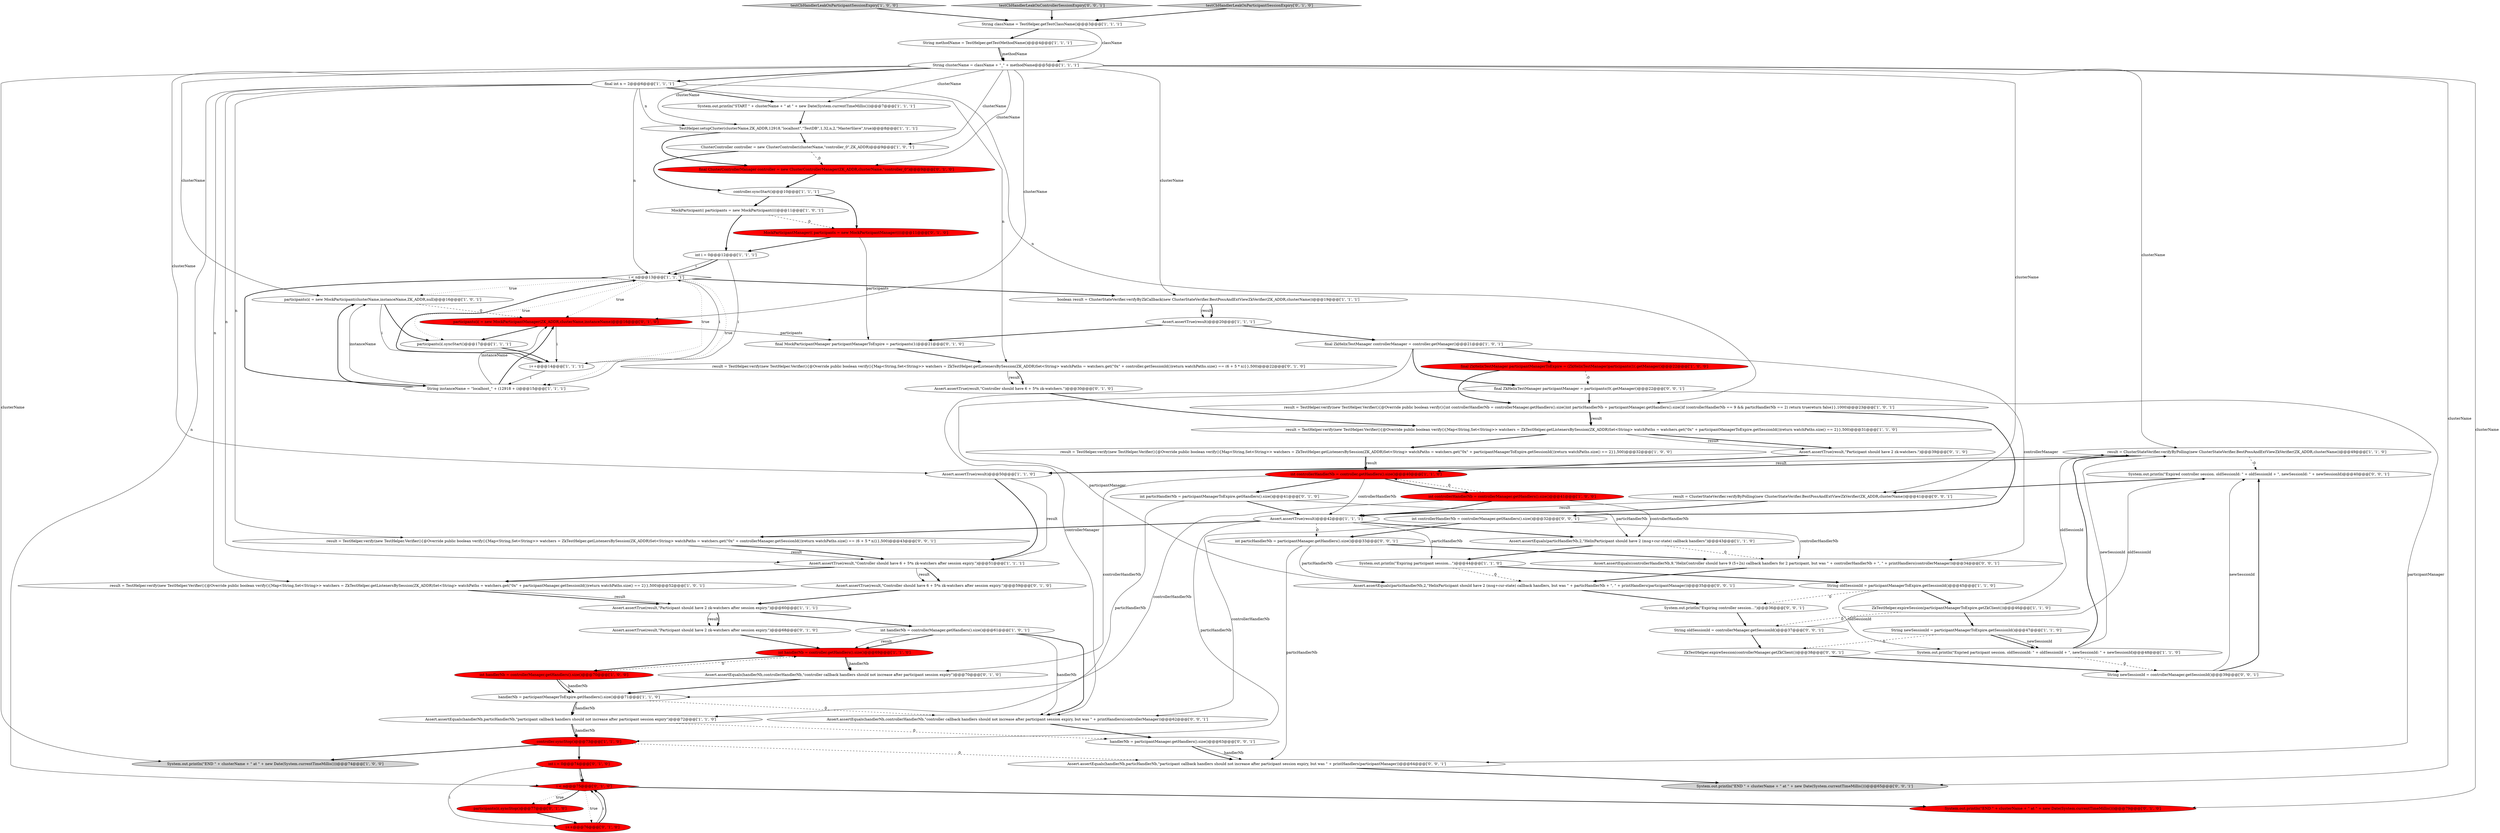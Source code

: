 digraph {
25 [style = filled, label = "result = ClusterStateVerifier.verifyByPolling(new ClusterStateVerifier.BestPossAndExtViewZkVerifier(ZK_ADDR,clusterName))@@@49@@@['1', '1', '0']", fillcolor = white, shape = ellipse image = "AAA0AAABBB1BBB"];
52 [style = filled, label = "Assert.assertTrue(result,\"Participant should have 2 zk-watchers after session expiry.\")@@@68@@@['0', '1', '0']", fillcolor = white, shape = ellipse image = "AAA0AAABBB2BBB"];
11 [style = filled, label = "int handlerNb = controllerManager.getHandlers().size()@@@61@@@['1', '0', '1']", fillcolor = white, shape = ellipse image = "AAA0AAABBB1BBB"];
15 [style = filled, label = "ClusterController controller = new ClusterController(clusterName,\"controller_0\",ZK_ADDR)@@@9@@@['1', '0', '1']", fillcolor = white, shape = ellipse image = "AAA0AAABBB1BBB"];
6 [style = filled, label = "String oldSessionId = participantManagerToExpire.getSessionId()@@@45@@@['1', '1', '0']", fillcolor = white, shape = ellipse image = "AAA0AAABBB1BBB"];
69 [style = filled, label = "Assert.assertEquals(handlerNb,controllerHandlerNb,\"controller callback handlers should not increase after participant session expiry, but was \" + printHandlers(controllerManager))@@@62@@@['0', '0', '1']", fillcolor = white, shape = ellipse image = "AAA0AAABBB3BBB"];
43 [style = filled, label = "result = TestHelper.verify(new TestHelper.Verifier(){@Override public boolean verify(){Map<String,Set<String>> watchers = ZkTestHelper.getListenersBySession(ZK_ADDR)Set<String> watchPaths = watchers.get(\"0x\" + participantManager.getSessionId())return watchPaths.size() == 2}},500)@@@52@@@['1', '0', '1']", fillcolor = white, shape = ellipse image = "AAA0AAABBB1BBB"];
76 [style = filled, label = "String newSessionId = controllerManager.getSessionId()@@@39@@@['0', '0', '1']", fillcolor = white, shape = ellipse image = "AAA0AAABBB3BBB"];
0 [style = filled, label = "result = TestHelper.verify(new TestHelper.Verifier(){@Override public boolean verify(){Map<String,Set<String>> watchers = ZkTestHelper.getListenersBySession(ZK_ADDR)Set<String> watchPaths = watchers.get(\"0x\" + participantManagerToExpire.getSessionId())return watchPaths.size() == 2}},500)@@@31@@@['1', '1', '0']", fillcolor = white, shape = ellipse image = "AAA0AAABBB1BBB"];
1 [style = filled, label = "Assert.assertEquals(particHandlerNb,2,\"HelixParticipant should have 2 (msg+cur-state) callback handlers\")@@@43@@@['1', '1', '0']", fillcolor = white, shape = ellipse image = "AAA0AAABBB1BBB"];
14 [style = filled, label = "result = TestHelper.verify(new TestHelper.Verifier(){@Override public boolean verify(){Map<String,Set<String>> watchers = ZkTestHelper.getListenersBySession(ZK_ADDR)Set<String> watchPaths = watchers.get(\"0x\" + participantManagerToExpire.getSessionId())return watchPaths.size() == 2}},500)@@@32@@@['1', '0', '0']", fillcolor = white, shape = ellipse image = "AAA0AAABBB1BBB"];
42 [style = filled, label = "boolean result = ClusterStateVerifier.verifyByZkCallback(new ClusterStateVerifier.BestPossAndExtViewZkVerifier(ZK_ADDR,clusterName))@@@19@@@['1', '1', '1']", fillcolor = white, shape = ellipse image = "AAA0AAABBB1BBB"];
64 [style = filled, label = "int particHandlerNb = participantManager.getHandlers().size()@@@33@@@['0', '0', '1']", fillcolor = white, shape = ellipse image = "AAA0AAABBB3BBB"];
20 [style = filled, label = "participants(i( = new MockParticipant(clusterName,instanceName,ZK_ADDR,null)@@@16@@@['1', '0', '1']", fillcolor = white, shape = ellipse image = "AAA0AAABBB1BBB"];
58 [style = filled, label = "MockParticipantManager(( participants = new MockParticipantManager((((@@@11@@@['0', '1', '0']", fillcolor = red, shape = ellipse image = "AAA1AAABBB2BBB"];
67 [style = filled, label = "final ZkHelixTestManager participantManager = participants(0(.getManager()@@@22@@@['0', '0', '1']", fillcolor = white, shape = ellipse image = "AAA0AAABBB3BBB"];
59 [style = filled, label = "int i = 0@@@74@@@['0', '1', '0']", fillcolor = red, shape = ellipse image = "AAA1AAABBB2BBB"];
62 [style = filled, label = "Assert.assertEquals(controllerHandlerNb,9,\"HelixController should have 9 (5+2n) callback handlers for 2 participant, but was \" + controllerHandlerNb + \", \" + printHandlers(controllerManager))@@@34@@@['0', '0', '1']", fillcolor = white, shape = ellipse image = "AAA0AAABBB3BBB"];
35 [style = filled, label = "ZkTestHelper.expireSession(participantManagerToExpire.getZkClient())@@@46@@@['1', '1', '0']", fillcolor = white, shape = ellipse image = "AAA0AAABBB1BBB"];
38 [style = filled, label = "MockParticipant(( participants = new MockParticipant((((@@@11@@@['1', '0', '1']", fillcolor = white, shape = ellipse image = "AAA0AAABBB1BBB"];
30 [style = filled, label = "Assert.assertTrue(result)@@@42@@@['1', '1', '1']", fillcolor = white, shape = ellipse image = "AAA0AAABBB1BBB"];
37 [style = filled, label = "TestHelper.setupCluster(clusterName,ZK_ADDR,12918,\"localhost\",\"TestDB\",1,32,n,2,\"MasterSlave\",true)@@@8@@@['1', '1', '1']", fillcolor = white, shape = ellipse image = "AAA0AAABBB1BBB"];
2 [style = filled, label = "controller.syncStop()@@@73@@@['1', '1', '0']", fillcolor = red, shape = ellipse image = "AAA1AAABBB1BBB"];
12 [style = filled, label = "System.out.println(\"END \" + clusterName + \" at \" + new Date(System.currentTimeMillis()))@@@74@@@['1', '0', '0']", fillcolor = lightgray, shape = ellipse image = "AAA0AAABBB1BBB"];
16 [style = filled, label = "Assert.assertEquals(handlerNb,particHandlerNb,\"participant callback handlers should not increase after participant session expiry\")@@@72@@@['1', '1', '0']", fillcolor = white, shape = ellipse image = "AAA0AAABBB1BBB"];
44 [style = filled, label = "final MockParticipantManager participantManagerToExpire = participants(1(@@@21@@@['0', '1', '0']", fillcolor = white, shape = ellipse image = "AAA0AAABBB2BBB"];
17 [style = filled, label = "testCbHandlerLeakOnParticipantSessionExpiry['1', '0', '0']", fillcolor = lightgray, shape = diamond image = "AAA0AAABBB1BBB"];
65 [style = filled, label = "result = TestHelper.verify(new TestHelper.Verifier(){@Override public boolean verify(){Map<String,Set<String>> watchers = ZkTestHelper.getListenersBySession(ZK_ADDR)Set<String> watchPaths = watchers.get(\"0x\" + controllerManager.getSessionId())return watchPaths.size() == (6 + 5 * n)}},500)@@@43@@@['0', '0', '1']", fillcolor = white, shape = ellipse image = "AAA0AAABBB3BBB"];
63 [style = filled, label = "testCbHandlerLeakOnControllerSessionExpiry['0', '0', '1']", fillcolor = lightgray, shape = diamond image = "AAA0AAABBB3BBB"];
68 [style = filled, label = "int controllerHandlerNb = controllerManager.getHandlers().size()@@@32@@@['0', '0', '1']", fillcolor = white, shape = ellipse image = "AAA0AAABBB3BBB"];
60 [style = filled, label = "participants(i(.syncStop()@@@77@@@['0', '1', '0']", fillcolor = red, shape = ellipse image = "AAA1AAABBB2BBB"];
70 [style = filled, label = "handlerNb = participantManager.getHandlers().size()@@@63@@@['0', '0', '1']", fillcolor = white, shape = ellipse image = "AAA0AAABBB3BBB"];
51 [style = filled, label = "i < n@@@75@@@['0', '1', '0']", fillcolor = red, shape = diamond image = "AAA1AAABBB2BBB"];
8 [style = filled, label = "final ZkHelixTestManager participantManagerToExpire = (ZkHelixTestManager)participants(1(.getManager()@@@22@@@['1', '0', '0']", fillcolor = red, shape = ellipse image = "AAA1AAABBB1BBB"];
73 [style = filled, label = "result = ClusterStateVerifier.verifyByPolling(new ClusterStateVerifier.BestPossAndExtViewZkVerifier(ZK_ADDR,clusterName))@@@41@@@['0', '0', '1']", fillcolor = white, shape = ellipse image = "AAA0AAABBB3BBB"];
41 [style = filled, label = "final ZkHelixTestManager controllerManager = controller.getManager()@@@21@@@['1', '0', '1']", fillcolor = white, shape = ellipse image = "AAA0AAABBB1BBB"];
26 [style = filled, label = "int i = 0@@@12@@@['1', '1', '1']", fillcolor = white, shape = ellipse image = "AAA0AAABBB1BBB"];
32 [style = filled, label = "i < n@@@13@@@['1', '1', '1']", fillcolor = white, shape = diamond image = "AAA0AAABBB1BBB"];
10 [style = filled, label = "System.out.println(\"Expiring participant session...\")@@@44@@@['1', '1', '0']", fillcolor = white, shape = ellipse image = "AAA0AAABBB1BBB"];
39 [style = filled, label = "controller.syncStart()@@@10@@@['1', '1', '1']", fillcolor = white, shape = ellipse image = "AAA0AAABBB1BBB"];
47 [style = filled, label = "System.out.println(\"END \" + clusterName + \" at \" + new Date(System.currentTimeMillis()))@@@79@@@['0', '1', '0']", fillcolor = red, shape = ellipse image = "AAA1AAABBB2BBB"];
57 [style = filled, label = "int particHandlerNb = participantManagerToExpire.getHandlers().size()@@@41@@@['0', '1', '0']", fillcolor = white, shape = ellipse image = "AAA0AAABBB2BBB"];
27 [style = filled, label = "Assert.assertTrue(result,\"Controller should have 6 + 5*n zk-watchers after session expiry.\")@@@51@@@['1', '1', '1']", fillcolor = white, shape = ellipse image = "AAA0AAABBB1BBB"];
22 [style = filled, label = "String newSessionId = participantManagerToExpire.getSessionId()@@@47@@@['1', '1', '0']", fillcolor = white, shape = ellipse image = "AAA0AAABBB1BBB"];
53 [style = filled, label = "participants(i( = new MockParticipantManager(ZK_ADDR,clusterName,instanceName)@@@16@@@['0', '1', '0']", fillcolor = red, shape = ellipse image = "AAA1AAABBB2BBB"];
21 [style = filled, label = "System.out.println(\"START \" + clusterName + \" at \" + new Date(System.currentTimeMillis()))@@@7@@@['1', '1', '1']", fillcolor = white, shape = ellipse image = "AAA0AAABBB1BBB"];
50 [style = filled, label = "i++@@@76@@@['0', '1', '0']", fillcolor = red, shape = ellipse image = "AAA1AAABBB2BBB"];
56 [style = filled, label = "Assert.assertTrue(result,\"Controller should have 6 + 5*n zk-watchers after session expiry.\")@@@59@@@['0', '1', '0']", fillcolor = white, shape = ellipse image = "AAA0AAABBB2BBB"];
66 [style = filled, label = "System.out.println(\"Expired controller session. oldSessionId: \" + oldSessionId + \", newSessionId: \" + newSessionId)@@@40@@@['0', '0', '1']", fillcolor = white, shape = ellipse image = "AAA0AAABBB3BBB"];
3 [style = filled, label = "Assert.assertTrue(result)@@@50@@@['1', '1', '0']", fillcolor = white, shape = ellipse image = "AAA0AAABBB1BBB"];
55 [style = filled, label = "final ClusterControllerManager controller = new ClusterControllerManager(ZK_ADDR,clusterName,\"controller_0\")@@@9@@@['0', '1', '0']", fillcolor = red, shape = ellipse image = "AAA1AAABBB2BBB"];
28 [style = filled, label = "int handlerNb = controller.getHandlers().size()@@@69@@@['1', '1', '0']", fillcolor = red, shape = ellipse image = "AAA1AAABBB1BBB"];
61 [style = filled, label = "String oldSessionId = controllerManager.getSessionId()@@@37@@@['0', '0', '1']", fillcolor = white, shape = ellipse image = "AAA0AAABBB3BBB"];
77 [style = filled, label = "System.out.println(\"END \" + clusterName + \" at \" + new Date(System.currentTimeMillis()))@@@65@@@['0', '0', '1']", fillcolor = lightgray, shape = ellipse image = "AAA0AAABBB3BBB"];
74 [style = filled, label = "Assert.assertEquals(handlerNb,particHandlerNb,\"participant callback handlers should not increase after participant session expiry, but was \" + printHandlers(participantManager))@@@64@@@['0', '0', '1']", fillcolor = white, shape = ellipse image = "AAA0AAABBB3BBB"];
75 [style = filled, label = "Assert.assertEquals(particHandlerNb,2,\"HelixParticipant should have 2 (msg+cur-state) callback handlers, but was \" + particHandlerNb + \", \" + printHandlers(participantManager))@@@35@@@['0', '0', '1']", fillcolor = white, shape = ellipse image = "AAA0AAABBB3BBB"];
13 [style = filled, label = "System.out.println(\"Expried participant session. oldSessionId: \" + oldSessionId + \", newSessionId: \" + newSessionId)@@@48@@@['1', '1', '0']", fillcolor = white, shape = ellipse image = "AAA0AAABBB1BBB"];
19 [style = filled, label = "String instanceName = \"localhost_\" + (12918 + i)@@@15@@@['1', '1', '1']", fillcolor = white, shape = ellipse image = "AAA0AAABBB1BBB"];
49 [style = filled, label = "Assert.assertEquals(handlerNb,controllerHandlerNb,\"controller callback handlers should not increase after participant session expiry\")@@@70@@@['0', '1', '0']", fillcolor = white, shape = ellipse image = "AAA0AAABBB2BBB"];
54 [style = filled, label = "testCbHandlerLeakOnParticipantSessionExpiry['0', '1', '0']", fillcolor = lightgray, shape = diamond image = "AAA0AAABBB2BBB"];
46 [style = filled, label = "Assert.assertTrue(result,\"Controller should have 6 + 5*n zk-watchers.\")@@@30@@@['0', '1', '0']", fillcolor = white, shape = ellipse image = "AAA0AAABBB2BBB"];
48 [style = filled, label = "Assert.assertTrue(result,\"Participant should have 2 zk-watchers.\")@@@39@@@['0', '1', '0']", fillcolor = white, shape = ellipse image = "AAA0AAABBB2BBB"];
9 [style = filled, label = "int controllerHandlerNb = controller.getHandlers().size()@@@40@@@['1', '1', '0']", fillcolor = red, shape = ellipse image = "AAA1AAABBB1BBB"];
18 [style = filled, label = "i++@@@14@@@['1', '1', '1']", fillcolor = white, shape = ellipse image = "AAA0AAABBB1BBB"];
29 [style = filled, label = "Assert.assertTrue(result,\"Participant should have 2 zk-watchers after session expiry.\")@@@60@@@['1', '1', '1']", fillcolor = white, shape = ellipse image = "AAA0AAABBB1BBB"];
33 [style = filled, label = "String methodName = TestHelper.getTestMethodName()@@@4@@@['1', '1', '1']", fillcolor = white, shape = ellipse image = "AAA0AAABBB1BBB"];
40 [style = filled, label = "String className = TestHelper.getTestClassName()@@@3@@@['1', '1', '1']", fillcolor = white, shape = ellipse image = "AAA0AAABBB1BBB"];
34 [style = filled, label = "int controllerHandlerNb = controllerManager.getHandlers().size()@@@41@@@['1', '0', '0']", fillcolor = red, shape = ellipse image = "AAA1AAABBB1BBB"];
4 [style = filled, label = "String clusterName = className + \"_\" + methodName@@@5@@@['1', '1', '1']", fillcolor = white, shape = ellipse image = "AAA0AAABBB1BBB"];
5 [style = filled, label = "final int n = 2@@@6@@@['1', '1', '1']", fillcolor = white, shape = ellipse image = "AAA0AAABBB1BBB"];
72 [style = filled, label = "System.out.println(\"Expiring controller session...\")@@@36@@@['0', '0', '1']", fillcolor = white, shape = ellipse image = "AAA0AAABBB3BBB"];
23 [style = filled, label = "handlerNb = participantManagerToExpire.getHandlers().size()@@@71@@@['1', '1', '0']", fillcolor = white, shape = ellipse image = "AAA0AAABBB1BBB"];
24 [style = filled, label = "result = TestHelper.verify(new TestHelper.Verifier(){@Override public boolean verify(){int controllerHandlerNb = controllerManager.getHandlers().size()int particHandlerNb = participantManager.getHandlers().size()if (controllerHandlerNb == 9 && particHandlerNb == 2) return truereturn false}},1000)@@@23@@@['1', '0', '1']", fillcolor = white, shape = ellipse image = "AAA0AAABBB1BBB"];
45 [style = filled, label = "result = TestHelper.verify(new TestHelper.Verifier(){@Override public boolean verify(){Map<String,Set<String>> watchers = ZkTestHelper.getListenersBySession(ZK_ADDR)Set<String> watchPaths = watchers.get(\"0x\" + controller.getSessionId())return watchPaths.size() == (6 + 5 * n)}},500)@@@22@@@['0', '1', '0']", fillcolor = white, shape = ellipse image = "AAA0AAABBB2BBB"];
71 [style = filled, label = "ZkTestHelper.expireSession(controllerManager.getZkClient())@@@38@@@['0', '0', '1']", fillcolor = white, shape = ellipse image = "AAA0AAABBB3BBB"];
31 [style = filled, label = "Assert.assertTrue(result)@@@20@@@['1', '1', '1']", fillcolor = white, shape = ellipse image = "AAA0AAABBB1BBB"];
7 [style = filled, label = "participants(i(.syncStart()@@@17@@@['1', '1', '1']", fillcolor = white, shape = ellipse image = "AAA0AAABBB1BBB"];
36 [style = filled, label = "int handlerNb = controllerManager.getHandlers().size()@@@70@@@['1', '0', '0']", fillcolor = red, shape = ellipse image = "AAA1AAABBB1BBB"];
56->29 [style = bold, label=""];
42->31 [style = solid, label="result"];
6->35 [style = bold, label=""];
46->0 [style = bold, label=""];
22->71 [style = dashed, label="0"];
41->8 [style = bold, label=""];
16->2 [style = solid, label="handlerNb"];
57->16 [style = solid, label="particHandlerNb"];
59->51 [style = bold, label=""];
11->69 [style = bold, label=""];
60->50 [style = bold, label=""];
37->15 [style = bold, label=""];
5->43 [style = solid, label="n"];
5->45 [style = solid, label="n"];
5->65 [style = solid, label="n"];
16->70 [style = dashed, label="0"];
37->55 [style = bold, label=""];
9->30 [style = solid, label="controllerHandlerNb"];
68->69 [style = solid, label="controllerHandlerNb"];
4->15 [style = solid, label="clusterName"];
3->27 [style = bold, label=""];
70->74 [style = solid, label="handlerNb"];
5->37 [style = solid, label="n"];
65->27 [style = solid, label="result"];
52->28 [style = bold, label=""];
4->53 [style = solid, label="clusterName"];
30->65 [style = bold, label=""];
59->50 [style = solid, label="i"];
76->66 [style = solid, label="newSessionId"];
0->14 [style = bold, label=""];
51->47 [style = bold, label=""];
41->67 [style = bold, label=""];
53->18 [style = solid, label="i"];
3->27 [style = solid, label="result"];
19->53 [style = solid, label="instanceName"];
2->74 [style = dashed, label="0"];
18->32 [style = bold, label=""];
39->38 [style = bold, label=""];
2->59 [style = bold, label=""];
66->73 [style = bold, label=""];
25->66 [style = dashed, label="0"];
43->29 [style = bold, label=""];
14->9 [style = bold, label=""];
38->26 [style = bold, label=""];
4->3 [style = solid, label="clusterName"];
70->74 [style = bold, label=""];
39->58 [style = bold, label=""];
22->13 [style = bold, label=""];
26->32 [style = solid, label="i"];
26->19 [style = solid, label="i"];
61->66 [style = solid, label="oldSessionId"];
13->25 [style = bold, label=""];
11->28 [style = bold, label=""];
26->32 [style = bold, label=""];
28->36 [style = bold, label=""];
4->37 [style = solid, label="clusterName"];
6->13 [style = solid, label="oldSessionId"];
40->4 [style = solid, label="className"];
4->77 [style = solid, label="clusterName"];
45->46 [style = solid, label="result"];
6->72 [style = dashed, label="0"];
24->0 [style = bold, label=""];
25->3 [style = solid, label="result"];
19->20 [style = bold, label=""];
29->52 [style = solid, label="result"];
25->3 [style = bold, label=""];
73->30 [style = bold, label=""];
67->75 [style = solid, label="participantManager"];
61->71 [style = bold, label=""];
42->31 [style = bold, label=""];
24->0 [style = solid, label="result"];
68->62 [style = solid, label="controllerHandlerNb"];
29->52 [style = bold, label=""];
19->20 [style = solid, label="instanceName"];
27->56 [style = bold, label=""];
5->21 [style = bold, label=""];
51->60 [style = dotted, label="true"];
21->37 [style = bold, label=""];
51->60 [style = bold, label=""];
65->27 [style = bold, label=""];
23->69 [style = dashed, label="0"];
63->40 [style = bold, label=""];
72->61 [style = bold, label=""];
57->30 [style = bold, label=""];
31->41 [style = bold, label=""];
0->48 [style = bold, label=""];
74->77 [style = bold, label=""];
35->25 [style = solid, label="oldSessionId"];
9->49 [style = solid, label="controllerHandlerNb"];
11->28 [style = solid, label="result"];
45->46 [style = bold, label=""];
20->7 [style = bold, label=""];
5->24 [style = solid, label="n"];
38->58 [style = dashed, label="0"];
32->42 [style = bold, label=""];
44->45 [style = bold, label=""];
29->11 [style = bold, label=""];
34->1 [style = solid, label="controllerHandlerNb"];
8->24 [style = bold, label=""];
4->42 [style = solid, label="clusterName"];
67->74 [style = solid, label="participantManager"];
54->40 [style = bold, label=""];
34->9 [style = dashed, label="0"];
32->18 [style = dotted, label="true"];
13->25 [style = solid, label="newSessionId"];
27->43 [style = bold, label=""];
18->32 [style = solid, label="i"];
27->56 [style = solid, label="result"];
62->75 [style = bold, label=""];
35->61 [style = dashed, label="0"];
33->4 [style = bold, label=""];
28->49 [style = bold, label=""];
73->30 [style = solid, label="result"];
32->20 [style = dotted, label="true"];
24->68 [style = bold, label=""];
4->20 [style = solid, label="clusterName"];
17->40 [style = bold, label=""];
30->10 [style = solid, label="particHandlerNb"];
57->1 [style = solid, label="particHandlerNb"];
41->69 [style = solid, label="controllerManager"];
32->7 [style = dotted, label="true"];
32->53 [style = dotted, label="true"];
49->23 [style = bold, label=""];
4->55 [style = solid, label="clusterName"];
32->19 [style = bold, label=""];
8->67 [style = dashed, label="0"];
55->39 [style = bold, label=""];
13->76 [style = dashed, label="0"];
10->6 [style = bold, label=""];
76->66 [style = bold, label=""];
14->9 [style = solid, label="result"];
71->76 [style = bold, label=""];
34->23 [style = solid, label="controllerHandlerNb"];
40->33 [style = bold, label=""];
5->51 [style = solid, label="n"];
64->62 [style = bold, label=""];
19->53 [style = bold, label=""];
31->44 [style = bold, label=""];
33->4 [style = solid, label="methodName"];
18->19 [style = solid, label="i"];
58->44 [style = solid, label="participants"];
7->18 [style = bold, label=""];
53->44 [style = solid, label="participants"];
20->53 [style = dashed, label="0"];
75->72 [style = bold, label=""];
36->23 [style = solid, label="handlerNb"];
30->2 [style = solid, label="particHandlerNb"];
4->47 [style = solid, label="clusterName"];
58->26 [style = bold, label=""];
50->51 [style = solid, label="i"];
1->62 [style = dashed, label="0"];
4->5 [style = bold, label=""];
10->75 [style = dashed, label="0"];
64->74 [style = solid, label="particHandlerNb"];
68->64 [style = bold, label=""];
5->27 [style = solid, label="n"];
30->64 [style = dashed, label="0"];
23->16 [style = bold, label=""];
41->62 [style = solid, label="controllerManager"];
30->1 [style = bold, label=""];
9->57 [style = bold, label=""];
35->22 [style = bold, label=""];
43->29 [style = solid, label="result"];
28->49 [style = solid, label="handlerNb"];
48->9 [style = bold, label=""];
16->2 [style = bold, label=""];
5->32 [style = solid, label="n"];
34->30 [style = bold, label=""];
59->51 [style = solid, label="i"];
64->75 [style = solid, label="particHandlerNb"];
2->12 [style = bold, label=""];
4->21 [style = solid, label="clusterName"];
20->18 [style = solid, label="i"];
4->25 [style = solid, label="clusterName"];
15->55 [style = dashed, label="0"];
36->23 [style = bold, label=""];
53->7 [style = bold, label=""];
0->48 [style = solid, label="result"];
50->51 [style = bold, label=""];
15->39 [style = bold, label=""];
11->69 [style = solid, label="handlerNb"];
23->16 [style = solid, label="handlerNb"];
4->73 [style = solid, label="clusterName"];
67->24 [style = bold, label=""];
69->70 [style = bold, label=""];
51->50 [style = dotted, label="true"];
22->13 [style = solid, label="newSessionId"];
1->10 [style = bold, label=""];
32->19 [style = dotted, label="true"];
36->28 [style = dashed, label="0"];
4->12 [style = solid, label="clusterName"];
9->34 [style = bold, label=""];
}
